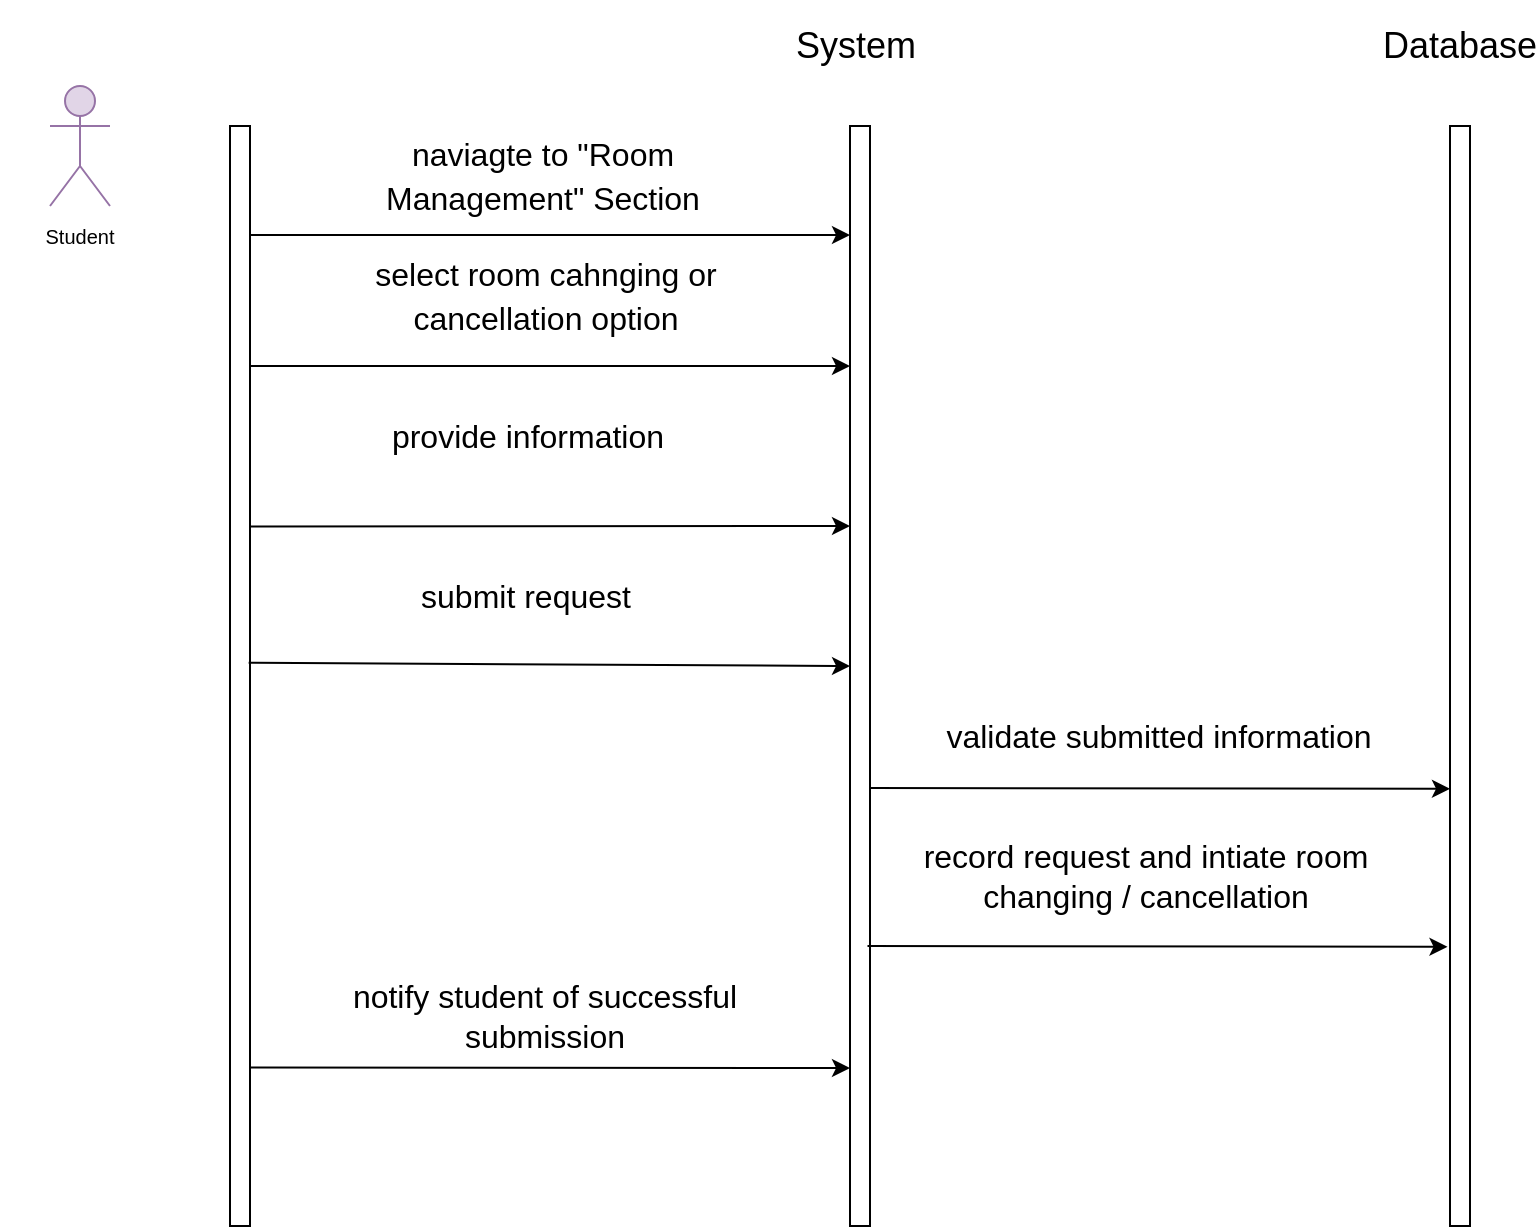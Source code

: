 <mxfile>
    <diagram id="r7bYLFNiMyEmmk8kQu81" name="Page-1">
        <mxGraphModel dx="576" dy="432" grid="1" gridSize="10" guides="1" tooltips="1" connect="1" arrows="1" fold="1" page="1" pageScale="1" pageWidth="850" pageHeight="1100" background="#ffffff" math="0" shadow="0">
            <root>
                <mxCell id="0"/>
                <mxCell id="1" parent="0"/>
                <mxCell id="2" value="" style="rounded=0;whiteSpace=wrap;html=1;" parent="1" vertex="1">
                    <mxGeometry x="130" y="80" width="10" height="550" as="geometry"/>
                </mxCell>
                <mxCell id="3" value="" style="shape=umlActor;verticalLabelPosition=bottom;verticalAlign=top;html=1;outlineConnect=0;fontSize=10;fillColor=#e1d5e7;strokeColor=#9673a6;" parent="1" vertex="1">
                    <mxGeometry x="40" y="60" width="30" height="60" as="geometry"/>
                </mxCell>
                <mxCell id="4" value="Student" style="text;html=1;strokeColor=none;fillColor=none;align=center;verticalAlign=middle;whiteSpace=wrap;rounded=0;fontSize=10;" parent="1" vertex="1">
                    <mxGeometry x="15" y="120" width="80" height="30" as="geometry"/>
                </mxCell>
                <mxCell id="5" value="" style="rounded=0;whiteSpace=wrap;html=1;" parent="1" vertex="1">
                    <mxGeometry x="440" y="80" width="10" height="550" as="geometry"/>
                </mxCell>
                <mxCell id="6" value="" style="rounded=0;whiteSpace=wrap;html=1;" parent="1" vertex="1">
                    <mxGeometry x="740" y="80" width="10" height="550" as="geometry"/>
                </mxCell>
                <mxCell id="7" value="&lt;font style=&quot;font-size: 18px;&quot;&gt;System&amp;nbsp;&lt;/font&gt;" style="text;html=1;strokeColor=none;fillColor=none;align=center;verticalAlign=middle;whiteSpace=wrap;rounded=0;fontSize=10;" parent="1" vertex="1">
                    <mxGeometry x="402.5" y="17.5" width="85" height="45" as="geometry"/>
                </mxCell>
                <mxCell id="8" value="Database" style="text;html=1;strokeColor=none;fillColor=none;align=center;verticalAlign=middle;whiteSpace=wrap;rounded=0;fontSize=18;" parent="1" vertex="1">
                    <mxGeometry x="715" y="25" width="60" height="30" as="geometry"/>
                </mxCell>
                <mxCell id="9" value="&lt;span style=&quot;font-size: 16px;&quot;&gt;naviagte to &quot;Room Management&quot; Section&lt;/span&gt;" style="text;html=1;strokeColor=none;fillColor=none;align=center;verticalAlign=middle;whiteSpace=wrap;rounded=0;fontSize=18;" parent="1" vertex="1">
                    <mxGeometry x="180" y="90" width="212.5" height="30" as="geometry"/>
                </mxCell>
                <mxCell id="10" value="" style="endArrow=classic;html=1;fontSize=18;" parent="1" edge="1">
                    <mxGeometry width="50" height="50" relative="1" as="geometry">
                        <mxPoint x="140" y="200" as="sourcePoint"/>
                        <mxPoint x="440" y="200" as="targetPoint"/>
                    </mxGeometry>
                </mxCell>
                <mxCell id="11" value="&lt;span style=&quot;font-size: 16px;&quot;&gt;select room cahnging or cancellation option&lt;/span&gt;" style="text;html=1;strokeColor=none;fillColor=none;align=center;verticalAlign=middle;whiteSpace=wrap;rounded=0;fontSize=18;" parent="1" vertex="1">
                    <mxGeometry x="182.5" y="150" width="210" height="30" as="geometry"/>
                </mxCell>
                <mxCell id="12" value="&lt;span style=&quot;font-size: 16px;&quot;&gt;provide information&lt;/span&gt;" style="text;html=1;strokeColor=none;fillColor=none;align=center;verticalAlign=middle;whiteSpace=wrap;rounded=0;fontSize=18;" parent="1" vertex="1">
                    <mxGeometry x="171.25" y="220" width="216.25" height="30" as="geometry"/>
                </mxCell>
                <mxCell id="13" value="" style="endArrow=classic;html=1;fontSize=18;entryX=0.2;entryY=0.454;entryDx=0;entryDy=0;entryPerimeter=0;" parent="1" edge="1">
                    <mxGeometry width="50" height="50" relative="1" as="geometry">
                        <mxPoint x="450" y="411" as="sourcePoint"/>
                        <mxPoint x="740" y="411.42" as="targetPoint"/>
                    </mxGeometry>
                </mxCell>
                <mxCell id="14" value="validate submitted information" style="text;html=1;align=center;verticalAlign=middle;whiteSpace=wrap;rounded=0;fontSize=16;" parent="1" vertex="1">
                    <mxGeometry x="472.5" y="370" width="242.5" height="30" as="geometry"/>
                </mxCell>
                <mxCell id="15" value="notify student of successful submission" style="text;html=1;strokeColor=none;fillColor=none;align=center;verticalAlign=middle;whiteSpace=wrap;rounded=0;fontSize=16;" parent="1" vertex="1">
                    <mxGeometry x="166.25" y="510" width="242.5" height="30" as="geometry"/>
                </mxCell>
                <mxCell id="16" value="&lt;span style=&quot;font-size: 16px;&quot;&gt;submit request&lt;/span&gt;" style="text;html=1;strokeColor=none;fillColor=none;align=center;verticalAlign=middle;whiteSpace=wrap;rounded=0;fontSize=18;" parent="1" vertex="1">
                    <mxGeometry x="170" y="300" width="216.25" height="30" as="geometry"/>
                </mxCell>
                <mxCell id="17" value="" style="endArrow=classic;html=1;fontSize=18;" parent="1" edge="1">
                    <mxGeometry width="50" height="50" relative="1" as="geometry">
                        <mxPoint x="140" y="134.5" as="sourcePoint"/>
                        <mxPoint x="440" y="134.5" as="targetPoint"/>
                    </mxGeometry>
                </mxCell>
                <mxCell id="18" value="" style="endArrow=classic;html=1;fontSize=18;exitX=1;exitY=0.856;exitDx=0;exitDy=0;exitPerimeter=0;" parent="1" source="2" edge="1">
                    <mxGeometry width="50" height="50" relative="1" as="geometry">
                        <mxPoint x="152.5" y="550" as="sourcePoint"/>
                        <mxPoint x="440" y="551" as="targetPoint"/>
                    </mxGeometry>
                </mxCell>
                <mxCell id="19" value="record request and intiate room changing / cancellation" style="text;html=1;align=center;verticalAlign=middle;whiteSpace=wrap;rounded=0;fontSize=16;" parent="1" vertex="1">
                    <mxGeometry x="472.5" y="440" width="230" height="30" as="geometry"/>
                </mxCell>
                <mxCell id="20" value="" style="endArrow=classic;html=1;fontSize=18;exitX=1;exitY=0.364;exitDx=0;exitDy=0;exitPerimeter=0;" parent="1" source="2" edge="1">
                    <mxGeometry width="50" height="50" relative="1" as="geometry">
                        <mxPoint x="150" y="280" as="sourcePoint"/>
                        <mxPoint x="440" y="280" as="targetPoint"/>
                    </mxGeometry>
                </mxCell>
                <mxCell id="21" value="" style="endArrow=classic;html=1;fontSize=18;exitX=0.933;exitY=0.488;exitDx=0;exitDy=0;exitPerimeter=0;" parent="1" source="2" edge="1">
                    <mxGeometry width="50" height="50" relative="1" as="geometry">
                        <mxPoint x="150" y="350.15" as="sourcePoint"/>
                        <mxPoint x="440" y="350" as="targetPoint"/>
                    </mxGeometry>
                </mxCell>
                <mxCell id="22" value="" style="endArrow=classic;html=1;fontSize=18;entryX=0.2;entryY=0.454;entryDx=0;entryDy=0;entryPerimeter=0;" parent="1" edge="1">
                    <mxGeometry width="50" height="50" relative="1" as="geometry">
                        <mxPoint x="448.75" y="490" as="sourcePoint"/>
                        <mxPoint x="738.75" y="490.42" as="targetPoint"/>
                    </mxGeometry>
                </mxCell>
            </root>
        </mxGraphModel>
    </diagram>
</mxfile>